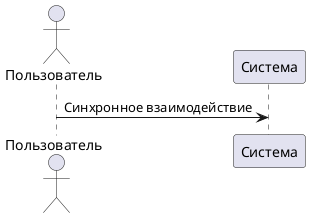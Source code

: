 @startuml Мой пример

'__ АКТОРЫ __
actor "Пользователь" as User
participant "Система" as System


'__ ВЗАИМОДЕЙСТВИЕ __
User -> System: Синхронное взаимодействие


@enduml